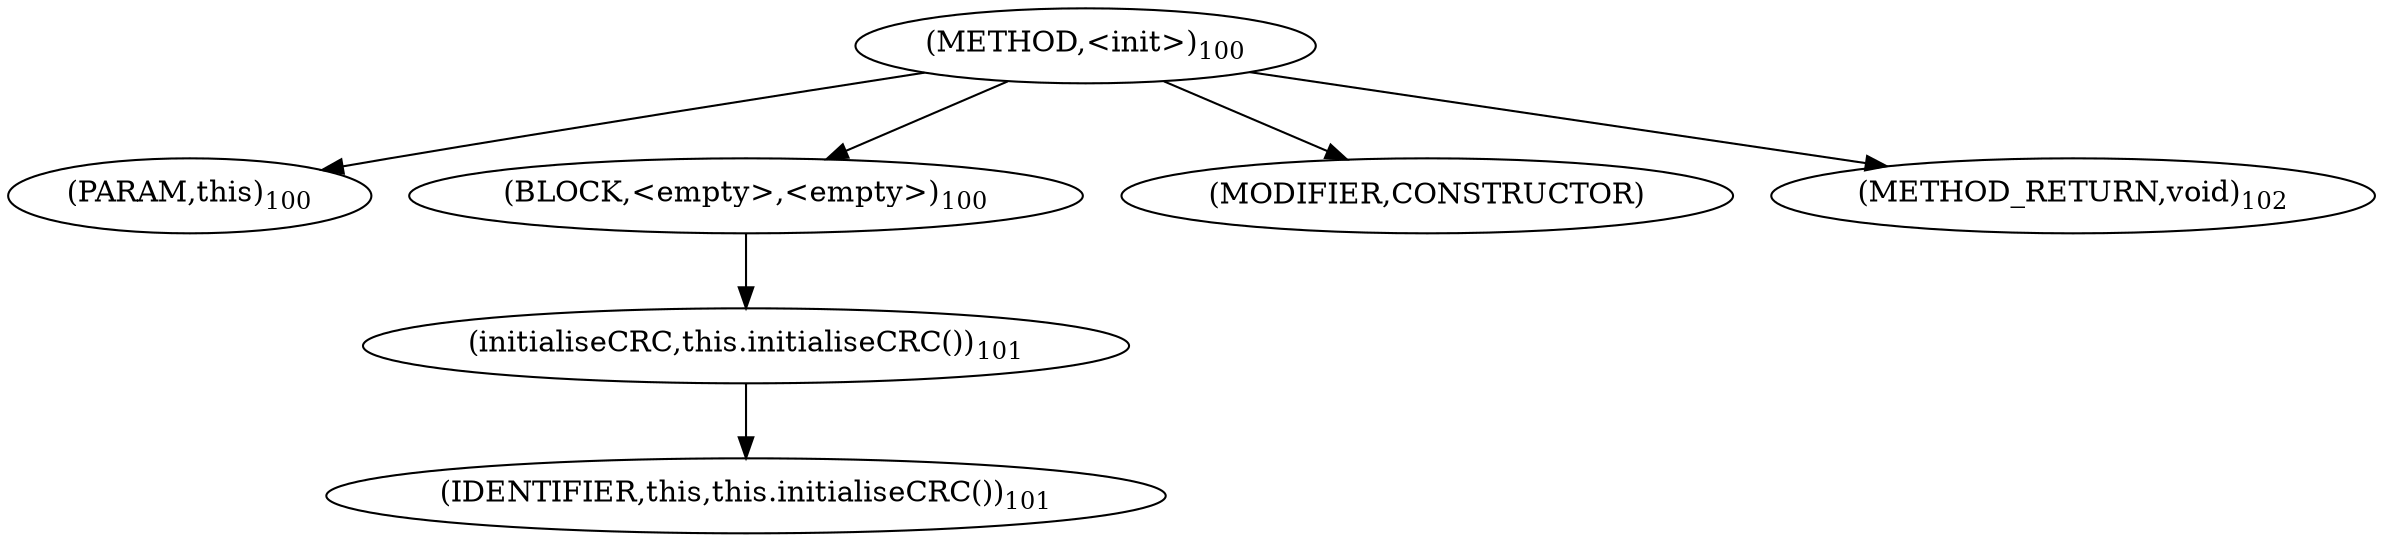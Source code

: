 digraph "&lt;init&gt;" {  
"30" [label = <(METHOD,&lt;init&gt;)<SUB>100</SUB>> ]
"4" [label = <(PARAM,this)<SUB>100</SUB>> ]
"31" [label = <(BLOCK,&lt;empty&gt;,&lt;empty&gt;)<SUB>100</SUB>> ]
"32" [label = <(initialiseCRC,this.initialiseCRC())<SUB>101</SUB>> ]
"3" [label = <(IDENTIFIER,this,this.initialiseCRC())<SUB>101</SUB>> ]
"33" [label = <(MODIFIER,CONSTRUCTOR)> ]
"34" [label = <(METHOD_RETURN,void)<SUB>102</SUB>> ]
  "30" -> "4" 
  "30" -> "31" 
  "30" -> "33" 
  "30" -> "34" 
  "31" -> "32" 
  "32" -> "3" 
}
